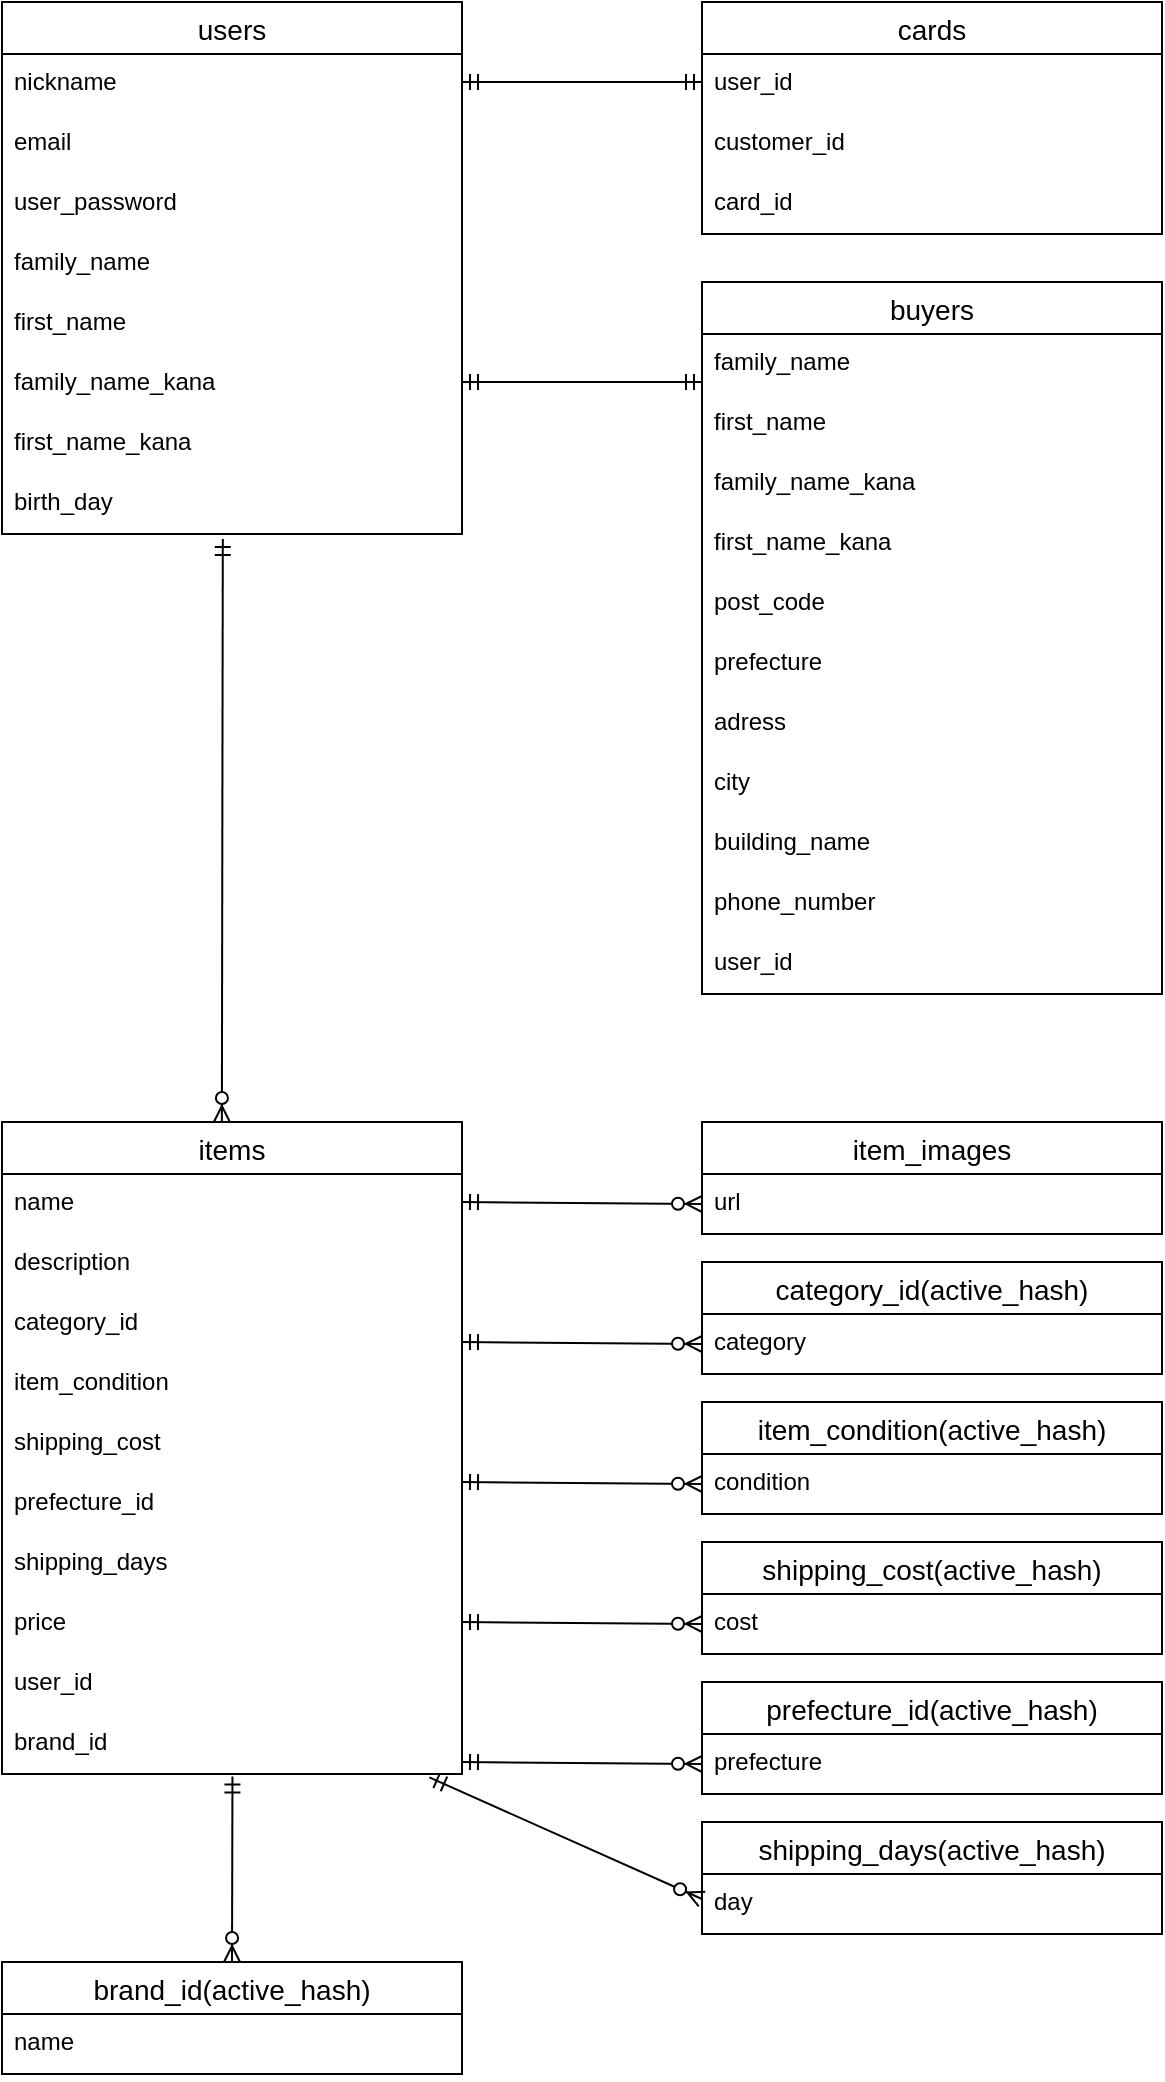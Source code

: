 <mxfile>
    <diagram id="b2SMQS_5gbu7xmif3Qgn" name="ページ1">
        <mxGraphModel dx="2195" dy="1233" grid="1" gridSize="10" guides="1" tooltips="1" connect="1" arrows="1" fold="1" page="1" pageScale="1" pageWidth="827" pageHeight="1169" math="0" shadow="0">
            <root>
                <mxCell id="0"/>
                <mxCell id="1" parent="0"/>
                <mxCell id="seeBD-jilsLh87T198hh-46" value="users" style="swimlane;fontStyle=0;childLayout=stackLayout;horizontal=1;startSize=26;horizontalStack=0;resizeParent=1;resizeParentMax=0;resizeLast=0;collapsible=1;marginBottom=0;align=center;fontSize=14;" parent="1" vertex="1">
                    <mxGeometry x="10" y="80" width="230" height="266" as="geometry"/>
                </mxCell>
                <mxCell id="seeBD-jilsLh87T198hh-47" value="nickname&#10;" style="text;strokeColor=none;fillColor=none;spacingLeft=4;spacingRight=4;overflow=hidden;rotatable=0;points=[[0,0.5],[1,0.5]];portConstraint=eastwest;fontSize=12;" parent="seeBD-jilsLh87T198hh-46" vertex="1">
                    <mxGeometry y="26" width="230" height="30" as="geometry"/>
                </mxCell>
                <mxCell id="seeBD-jilsLh87T198hh-48" value="email" style="text;strokeColor=none;fillColor=none;spacingLeft=4;spacingRight=4;overflow=hidden;rotatable=0;points=[[0,0.5],[1,0.5]];portConstraint=eastwest;fontSize=12;" parent="seeBD-jilsLh87T198hh-46" vertex="1">
                    <mxGeometry y="56" width="230" height="30" as="geometry"/>
                </mxCell>
                <mxCell id="seeBD-jilsLh87T198hh-51" value="user_password" style="text;strokeColor=none;fillColor=none;spacingLeft=4;spacingRight=4;overflow=hidden;rotatable=0;points=[[0,0.5],[1,0.5]];portConstraint=eastwest;fontSize=12;" parent="seeBD-jilsLh87T198hh-46" vertex="1">
                    <mxGeometry y="86" width="230" height="30" as="geometry"/>
                </mxCell>
                <mxCell id="seeBD-jilsLh87T198hh-52" value="family_name" style="text;strokeColor=none;fillColor=none;spacingLeft=4;spacingRight=4;overflow=hidden;rotatable=0;points=[[0,0.5],[1,0.5]];portConstraint=eastwest;fontSize=12;" parent="seeBD-jilsLh87T198hh-46" vertex="1">
                    <mxGeometry y="116" width="230" height="30" as="geometry"/>
                </mxCell>
                <mxCell id="seeBD-jilsLh87T198hh-49" value="first_name" style="text;strokeColor=none;fillColor=none;spacingLeft=4;spacingRight=4;overflow=hidden;rotatable=0;points=[[0,0.5],[1,0.5]];portConstraint=eastwest;fontSize=12;" parent="seeBD-jilsLh87T198hh-46" vertex="1">
                    <mxGeometry y="146" width="230" height="30" as="geometry"/>
                </mxCell>
                <mxCell id="seeBD-jilsLh87T198hh-60" value="family_name_kana" style="text;strokeColor=none;fillColor=none;spacingLeft=4;spacingRight=4;overflow=hidden;rotatable=0;points=[[0,0.5],[1,0.5]];portConstraint=eastwest;fontSize=12;" parent="seeBD-jilsLh87T198hh-46" vertex="1">
                    <mxGeometry y="176" width="230" height="30" as="geometry"/>
                </mxCell>
                <mxCell id="seeBD-jilsLh87T198hh-59" value="first_name_kana" style="text;strokeColor=none;fillColor=none;spacingLeft=4;spacingRight=4;overflow=hidden;rotatable=0;points=[[0,0.5],[1,0.5]];portConstraint=eastwest;fontSize=12;" parent="seeBD-jilsLh87T198hh-46" vertex="1">
                    <mxGeometry y="206" width="230" height="30" as="geometry"/>
                </mxCell>
                <mxCell id="seeBD-jilsLh87T198hh-53" value="birth_day" style="text;strokeColor=none;fillColor=none;spacingLeft=4;spacingRight=4;overflow=hidden;rotatable=0;points=[[0,0.5],[1,0.5]];portConstraint=eastwest;fontSize=12;" parent="seeBD-jilsLh87T198hh-46" vertex="1">
                    <mxGeometry y="236" width="230" height="30" as="geometry"/>
                </mxCell>
                <mxCell id="seeBD-jilsLh87T198hh-61" value="items" style="swimlane;fontStyle=0;childLayout=stackLayout;horizontal=1;startSize=26;horizontalStack=0;resizeParent=1;resizeParentMax=0;resizeLast=0;collapsible=1;marginBottom=0;align=center;fontSize=14;" parent="1" vertex="1">
                    <mxGeometry x="10" y="640" width="230" height="326" as="geometry"/>
                </mxCell>
                <mxCell id="seeBD-jilsLh87T198hh-62" value="name" style="text;strokeColor=none;fillColor=none;spacingLeft=4;spacingRight=4;overflow=hidden;rotatable=0;points=[[0,0.5],[1,0.5]];portConstraint=eastwest;fontSize=12;" parent="seeBD-jilsLh87T198hh-61" vertex="1">
                    <mxGeometry y="26" width="230" height="30" as="geometry"/>
                </mxCell>
                <mxCell id="seeBD-jilsLh87T198hh-63" value="description" style="text;strokeColor=none;fillColor=none;spacingLeft=4;spacingRight=4;overflow=hidden;rotatable=0;points=[[0,0.5],[1,0.5]];portConstraint=eastwest;fontSize=12;" parent="seeBD-jilsLh87T198hh-61" vertex="1">
                    <mxGeometry y="56" width="230" height="30" as="geometry"/>
                </mxCell>
                <mxCell id="seeBD-jilsLh87T198hh-64" value="category_id" style="text;strokeColor=none;fillColor=none;spacingLeft=4;spacingRight=4;overflow=hidden;rotatable=0;points=[[0,0.5],[1,0.5]];portConstraint=eastwest;fontSize=12;" parent="seeBD-jilsLh87T198hh-61" vertex="1">
                    <mxGeometry y="86" width="230" height="30" as="geometry"/>
                </mxCell>
                <mxCell id="seeBD-jilsLh87T198hh-65" value="item_condition" style="text;strokeColor=none;fillColor=none;spacingLeft=4;spacingRight=4;overflow=hidden;rotatable=0;points=[[0,0.5],[1,0.5]];portConstraint=eastwest;fontSize=12;" parent="seeBD-jilsLh87T198hh-61" vertex="1">
                    <mxGeometry y="116" width="230" height="30" as="geometry"/>
                </mxCell>
                <mxCell id="seeBD-jilsLh87T198hh-66" value="shipping_cost" style="text;strokeColor=none;fillColor=none;spacingLeft=4;spacingRight=4;overflow=hidden;rotatable=0;points=[[0,0.5],[1,0.5]];portConstraint=eastwest;fontSize=12;" parent="seeBD-jilsLh87T198hh-61" vertex="1">
                    <mxGeometry y="146" width="230" height="30" as="geometry"/>
                </mxCell>
                <mxCell id="seeBD-jilsLh87T198hh-67" value="prefecture_id" style="text;strokeColor=none;fillColor=none;spacingLeft=4;spacingRight=4;overflow=hidden;rotatable=0;points=[[0,0.5],[1,0.5]];portConstraint=eastwest;fontSize=12;" parent="seeBD-jilsLh87T198hh-61" vertex="1">
                    <mxGeometry y="176" width="230" height="30" as="geometry"/>
                </mxCell>
                <mxCell id="seeBD-jilsLh87T198hh-68" value="shipping_days" style="text;strokeColor=none;fillColor=none;spacingLeft=4;spacingRight=4;overflow=hidden;rotatable=0;points=[[0,0.5],[1,0.5]];portConstraint=eastwest;fontSize=12;" parent="seeBD-jilsLh87T198hh-61" vertex="1">
                    <mxGeometry y="206" width="230" height="30" as="geometry"/>
                </mxCell>
                <mxCell id="seeBD-jilsLh87T198hh-69" value="price" style="text;strokeColor=none;fillColor=none;spacingLeft=4;spacingRight=4;overflow=hidden;rotatable=0;points=[[0,0.5],[1,0.5]];portConstraint=eastwest;fontSize=12;" parent="seeBD-jilsLh87T198hh-61" vertex="1">
                    <mxGeometry y="236" width="230" height="30" as="geometry"/>
                </mxCell>
                <mxCell id="2" value="user_id" style="text;strokeColor=none;fillColor=none;spacingLeft=4;spacingRight=4;overflow=hidden;rotatable=0;points=[[0,0.5],[1,0.5]];portConstraint=eastwest;fontSize=12;" vertex="1" parent="seeBD-jilsLh87T198hh-61">
                    <mxGeometry y="266" width="230" height="30" as="geometry"/>
                </mxCell>
                <mxCell id="3" value="brand_id" style="text;strokeColor=none;fillColor=none;spacingLeft=4;spacingRight=4;overflow=hidden;rotatable=0;points=[[0,0.5],[1,0.5]];portConstraint=eastwest;fontSize=12;" vertex="1" parent="seeBD-jilsLh87T198hh-61">
                    <mxGeometry y="296" width="230" height="30" as="geometry"/>
                </mxCell>
                <mxCell id="seeBD-jilsLh87T198hh-70" value="brand_id(active_hash)" style="swimlane;fontStyle=0;childLayout=stackLayout;horizontal=1;startSize=26;horizontalStack=0;resizeParent=1;resizeParentMax=0;resizeLast=0;collapsible=1;marginBottom=0;align=center;fontSize=14;" parent="1" vertex="1">
                    <mxGeometry x="10" y="1060" width="230" height="56" as="geometry"/>
                </mxCell>
                <mxCell id="seeBD-jilsLh87T198hh-71" value="name" style="text;strokeColor=none;fillColor=none;spacingLeft=4;spacingRight=4;overflow=hidden;rotatable=0;points=[[0,0.5],[1,0.5]];portConstraint=eastwest;fontSize=12;" parent="seeBD-jilsLh87T198hh-70" vertex="1">
                    <mxGeometry y="26" width="230" height="30" as="geometry"/>
                </mxCell>
                <mxCell id="seeBD-jilsLh87T198hh-74" value="buyers" style="swimlane;fontStyle=0;childLayout=stackLayout;horizontal=1;startSize=26;horizontalStack=0;resizeParent=1;resizeParentMax=0;resizeLast=0;collapsible=1;marginBottom=0;align=center;fontSize=14;" parent="1" vertex="1">
                    <mxGeometry x="360" y="220" width="230" height="356" as="geometry"/>
                </mxCell>
                <mxCell id="seeBD-jilsLh87T198hh-78" value="family_name" style="text;strokeColor=none;fillColor=none;spacingLeft=4;spacingRight=4;overflow=hidden;rotatable=0;points=[[0,0.5],[1,0.5]];portConstraint=eastwest;fontSize=12;" parent="seeBD-jilsLh87T198hh-74" vertex="1">
                    <mxGeometry y="26" width="230" height="30" as="geometry"/>
                </mxCell>
                <mxCell id="seeBD-jilsLh87T198hh-79" value="first_name" style="text;strokeColor=none;fillColor=none;spacingLeft=4;spacingRight=4;overflow=hidden;rotatable=0;points=[[0,0.5],[1,0.5]];portConstraint=eastwest;fontSize=12;" parent="seeBD-jilsLh87T198hh-74" vertex="1">
                    <mxGeometry y="56" width="230" height="30" as="geometry"/>
                </mxCell>
                <mxCell id="seeBD-jilsLh87T198hh-80" value="family_name_kana" style="text;strokeColor=none;fillColor=none;spacingLeft=4;spacingRight=4;overflow=hidden;rotatable=0;points=[[0,0.5],[1,0.5]];portConstraint=eastwest;fontSize=12;" parent="seeBD-jilsLh87T198hh-74" vertex="1">
                    <mxGeometry y="86" width="230" height="30" as="geometry"/>
                </mxCell>
                <mxCell id="seeBD-jilsLh87T198hh-81" value="first_name_kana" style="text;strokeColor=none;fillColor=none;spacingLeft=4;spacingRight=4;overflow=hidden;rotatable=0;points=[[0,0.5],[1,0.5]];portConstraint=eastwest;fontSize=12;" parent="seeBD-jilsLh87T198hh-74" vertex="1">
                    <mxGeometry y="116" width="230" height="30" as="geometry"/>
                </mxCell>
                <mxCell id="seeBD-jilsLh87T198hh-82" value="post_code" style="text;strokeColor=none;fillColor=none;spacingLeft=4;spacingRight=4;overflow=hidden;rotatable=0;points=[[0,0.5],[1,0.5]];portConstraint=eastwest;fontSize=12;" parent="seeBD-jilsLh87T198hh-74" vertex="1">
                    <mxGeometry y="146" width="230" height="30" as="geometry"/>
                </mxCell>
                <mxCell id="seeBD-jilsLh87T198hh-75" value="prefecture" style="text;strokeColor=none;fillColor=none;spacingLeft=4;spacingRight=4;overflow=hidden;rotatable=0;points=[[0,0.5],[1,0.5]];portConstraint=eastwest;fontSize=12;" parent="seeBD-jilsLh87T198hh-74" vertex="1">
                    <mxGeometry y="176" width="230" height="30" as="geometry"/>
                </mxCell>
                <mxCell id="seeBD-jilsLh87T198hh-76" value="adress" style="text;strokeColor=none;fillColor=none;spacingLeft=4;spacingRight=4;overflow=hidden;rotatable=0;points=[[0,0.5],[1,0.5]];portConstraint=eastwest;fontSize=12;" parent="seeBD-jilsLh87T198hh-74" vertex="1">
                    <mxGeometry y="206" width="230" height="30" as="geometry"/>
                </mxCell>
                <mxCell id="seeBD-jilsLh87T198hh-77" value="city" style="text;strokeColor=none;fillColor=none;spacingLeft=4;spacingRight=4;overflow=hidden;rotatable=0;points=[[0,0.5],[1,0.5]];portConstraint=eastwest;fontSize=12;" parent="seeBD-jilsLh87T198hh-74" vertex="1">
                    <mxGeometry y="236" width="230" height="30" as="geometry"/>
                </mxCell>
                <mxCell id="seeBD-jilsLh87T198hh-100" value="building_name" style="text;strokeColor=none;fillColor=none;spacingLeft=4;spacingRight=4;overflow=hidden;rotatable=0;points=[[0,0.5],[1,0.5]];portConstraint=eastwest;fontSize=12;" parent="seeBD-jilsLh87T198hh-74" vertex="1">
                    <mxGeometry y="266" width="230" height="30" as="geometry"/>
                </mxCell>
                <mxCell id="seeBD-jilsLh87T198hh-99" value="phone_number" style="text;strokeColor=none;fillColor=none;spacingLeft=4;spacingRight=4;overflow=hidden;rotatable=0;points=[[0,0.5],[1,0.5]];portConstraint=eastwest;fontSize=12;" parent="seeBD-jilsLh87T198hh-74" vertex="1">
                    <mxGeometry y="296" width="230" height="30" as="geometry"/>
                </mxCell>
                <mxCell id="seeBD-jilsLh87T198hh-101" value="user_id" style="text;strokeColor=none;fillColor=none;spacingLeft=4;spacingRight=4;overflow=hidden;rotatable=0;points=[[0,0.5],[1,0.5]];portConstraint=eastwest;fontSize=12;" parent="seeBD-jilsLh87T198hh-74" vertex="1">
                    <mxGeometry y="326" width="230" height="30" as="geometry"/>
                </mxCell>
                <mxCell id="seeBD-jilsLh87T198hh-83" value="item_condition(active_hash)" style="swimlane;fontStyle=0;childLayout=stackLayout;horizontal=1;startSize=26;horizontalStack=0;resizeParent=1;resizeParentMax=0;resizeLast=0;collapsible=1;marginBottom=0;align=center;fontSize=14;" parent="1" vertex="1">
                    <mxGeometry x="360" y="780" width="230" height="56" as="geometry"/>
                </mxCell>
                <mxCell id="seeBD-jilsLh87T198hh-84" value="condition" style="text;strokeColor=none;fillColor=none;spacingLeft=4;spacingRight=4;overflow=hidden;rotatable=0;points=[[0,0.5],[1,0.5]];portConstraint=eastwest;fontSize=12;" parent="seeBD-jilsLh87T198hh-83" vertex="1">
                    <mxGeometry y="26" width="230" height="30" as="geometry"/>
                </mxCell>
                <mxCell id="seeBD-jilsLh87T198hh-85" value="item_images" style="swimlane;fontStyle=0;childLayout=stackLayout;horizontal=1;startSize=26;horizontalStack=0;resizeParent=1;resizeParentMax=0;resizeLast=0;collapsible=1;marginBottom=0;align=center;fontSize=14;" parent="1" vertex="1">
                    <mxGeometry x="360" y="640" width="230" height="56" as="geometry"/>
                </mxCell>
                <mxCell id="seeBD-jilsLh87T198hh-86" value="url" style="text;strokeColor=none;fillColor=none;spacingLeft=4;spacingRight=4;overflow=hidden;rotatable=0;points=[[0,0.5],[1,0.5]];portConstraint=eastwest;fontSize=12;" parent="seeBD-jilsLh87T198hh-85" vertex="1">
                    <mxGeometry y="26" width="230" height="30" as="geometry"/>
                </mxCell>
                <mxCell id="seeBD-jilsLh87T198hh-87" value="prefecture_id(active_hash)" style="swimlane;fontStyle=0;childLayout=stackLayout;horizontal=1;startSize=26;horizontalStack=0;resizeParent=1;resizeParentMax=0;resizeLast=0;collapsible=1;marginBottom=0;align=center;fontSize=14;" parent="1" vertex="1">
                    <mxGeometry x="360" y="920" width="230" height="56" as="geometry"/>
                </mxCell>
                <mxCell id="seeBD-jilsLh87T198hh-88" value="prefecture" style="text;strokeColor=none;fillColor=none;spacingLeft=4;spacingRight=4;overflow=hidden;rotatable=0;points=[[0,0.5],[1,0.5]];portConstraint=eastwest;fontSize=12;" parent="seeBD-jilsLh87T198hh-87" vertex="1">
                    <mxGeometry y="26" width="230" height="30" as="geometry"/>
                </mxCell>
                <mxCell id="seeBD-jilsLh87T198hh-89" value="shipping_days(active_hash)" style="swimlane;fontStyle=0;childLayout=stackLayout;horizontal=1;startSize=26;horizontalStack=0;resizeParent=1;resizeParentMax=0;resizeLast=0;collapsible=1;marginBottom=0;align=center;fontSize=14;" parent="1" vertex="1">
                    <mxGeometry x="360" y="990" width="230" height="56" as="geometry"/>
                </mxCell>
                <mxCell id="seeBD-jilsLh87T198hh-90" value="day" style="text;strokeColor=none;fillColor=none;spacingLeft=4;spacingRight=4;overflow=hidden;rotatable=0;points=[[0,0.5],[1,0.5]];portConstraint=eastwest;fontSize=12;" parent="seeBD-jilsLh87T198hh-89" vertex="1">
                    <mxGeometry y="26" width="230" height="30" as="geometry"/>
                </mxCell>
                <mxCell id="seeBD-jilsLh87T198hh-91" value="shipping_cost(active_hash)" style="swimlane;fontStyle=0;childLayout=stackLayout;horizontal=1;startSize=26;horizontalStack=0;resizeParent=1;resizeParentMax=0;resizeLast=0;collapsible=1;marginBottom=0;align=center;fontSize=14;" parent="1" vertex="1">
                    <mxGeometry x="360" y="850" width="230" height="56" as="geometry"/>
                </mxCell>
                <mxCell id="seeBD-jilsLh87T198hh-92" value="cost" style="text;strokeColor=none;fillColor=none;spacingLeft=4;spacingRight=4;overflow=hidden;rotatable=0;points=[[0,0.5],[1,0.5]];portConstraint=eastwest;fontSize=12;" parent="seeBD-jilsLh87T198hh-91" vertex="1">
                    <mxGeometry y="26" width="230" height="30" as="geometry"/>
                </mxCell>
                <mxCell id="seeBD-jilsLh87T198hh-93" value="category_id(active_hash)" style="swimlane;fontStyle=0;childLayout=stackLayout;horizontal=1;startSize=26;horizontalStack=0;resizeParent=1;resizeParentMax=0;resizeLast=0;collapsible=1;marginBottom=0;align=center;fontSize=14;" parent="1" vertex="1">
                    <mxGeometry x="360" y="710" width="230" height="56" as="geometry"/>
                </mxCell>
                <mxCell id="seeBD-jilsLh87T198hh-94" value="category" style="text;strokeColor=none;fillColor=none;spacingLeft=4;spacingRight=4;overflow=hidden;rotatable=0;points=[[0,0.5],[1,0.5]];portConstraint=eastwest;fontSize=12;" parent="seeBD-jilsLh87T198hh-93" vertex="1">
                    <mxGeometry y="26" width="230" height="30" as="geometry"/>
                </mxCell>
                <mxCell id="seeBD-jilsLh87T198hh-95" value="cards" style="swimlane;fontStyle=0;childLayout=stackLayout;horizontal=1;startSize=26;horizontalStack=0;resizeParent=1;resizeParentMax=0;resizeLast=0;collapsible=1;marginBottom=0;align=center;fontSize=14;" parent="1" vertex="1">
                    <mxGeometry x="360" y="80" width="230" height="116" as="geometry"/>
                </mxCell>
                <mxCell id="seeBD-jilsLh87T198hh-96" value="user_id" style="text;strokeColor=none;fillColor=none;spacingLeft=4;spacingRight=4;overflow=hidden;rotatable=0;points=[[0,0.5],[1,0.5]];portConstraint=eastwest;fontSize=12;" parent="seeBD-jilsLh87T198hh-95" vertex="1">
                    <mxGeometry y="26" width="230" height="30" as="geometry"/>
                </mxCell>
                <mxCell id="seeBD-jilsLh87T198hh-97" value="customer_id" style="text;strokeColor=none;fillColor=none;spacingLeft=4;spacingRight=4;overflow=hidden;rotatable=0;points=[[0,0.5],[1,0.5]];portConstraint=eastwest;fontSize=12;" parent="seeBD-jilsLh87T198hh-95" vertex="1">
                    <mxGeometry y="56" width="230" height="30" as="geometry"/>
                </mxCell>
                <mxCell id="seeBD-jilsLh87T198hh-98" value="card_id" style="text;strokeColor=none;fillColor=none;spacingLeft=4;spacingRight=4;overflow=hidden;rotatable=0;points=[[0,0.5],[1,0.5]];portConstraint=eastwest;fontSize=12;" parent="seeBD-jilsLh87T198hh-95" vertex="1">
                    <mxGeometry y="86" width="230" height="30" as="geometry"/>
                </mxCell>
                <mxCell id="seeBD-jilsLh87T198hh-104" value="" style="edgeStyle=entityRelationEdgeStyle;fontSize=12;html=1;endArrow=ERmandOne;startArrow=ERmandOne;entryX=0;entryY=0.8;entryDx=0;entryDy=0;entryPerimeter=0;" parent="1" target="seeBD-jilsLh87T198hh-78" edge="1">
                    <mxGeometry width="100" height="100" relative="1" as="geometry">
                        <mxPoint x="240" y="270" as="sourcePoint"/>
                        <mxPoint x="300" y="270" as="targetPoint"/>
                    </mxGeometry>
                </mxCell>
                <mxCell id="seeBD-jilsLh87T198hh-105" value="" style="edgeStyle=entityRelationEdgeStyle;fontSize=12;html=1;endArrow=ERmandOne;startArrow=ERmandOne;entryX=0;entryY=0.8;entryDx=0;entryDy=0;entryPerimeter=0;" parent="1" edge="1">
                    <mxGeometry width="100" height="100" relative="1" as="geometry">
                        <mxPoint x="240" y="120" as="sourcePoint"/>
                        <mxPoint x="360" y="120" as="targetPoint"/>
                    </mxGeometry>
                </mxCell>
                <mxCell id="seeBD-jilsLh87T198hh-108" value="" style="fontSize=12;html=1;endArrow=ERzeroToMany;startArrow=ERmandOne;exitX=0.48;exitY=1.084;exitDx=0;exitDy=0;exitPerimeter=0;entryX=0.478;entryY=0;entryDx=0;entryDy=0;entryPerimeter=0;" parent="1" source="seeBD-jilsLh87T198hh-53" target="seeBD-jilsLh87T198hh-61" edge="1">
                    <mxGeometry width="100" height="100" relative="1" as="geometry">
                        <mxPoint x="40" y="420" as="sourcePoint"/>
                        <mxPoint x="120" y="560" as="targetPoint"/>
                    </mxGeometry>
                </mxCell>
                <mxCell id="seeBD-jilsLh87T198hh-111" value="" style="fontSize=12;html=1;endArrow=ERzeroToMany;startArrow=ERmandOne;entryX=0;entryY=0.5;entryDx=0;entryDy=0;" parent="1" target="seeBD-jilsLh87T198hh-86" edge="1">
                    <mxGeometry width="100" height="100" relative="1" as="geometry">
                        <mxPoint x="240" y="680.0" as="sourcePoint"/>
                        <mxPoint x="300" y="680" as="targetPoint"/>
                    </mxGeometry>
                </mxCell>
                <mxCell id="seeBD-jilsLh87T198hh-112" value="" style="fontSize=12;html=1;endArrow=ERzeroToMany;startArrow=ERmandOne;entryX=0;entryY=0.5;entryDx=0;entryDy=0;" parent="1" edge="1">
                    <mxGeometry width="100" height="100" relative="1" as="geometry">
                        <mxPoint x="240" y="750.0" as="sourcePoint"/>
                        <mxPoint x="360" y="751" as="targetPoint"/>
                    </mxGeometry>
                </mxCell>
                <mxCell id="seeBD-jilsLh87T198hh-113" value="" style="fontSize=12;html=1;endArrow=ERzeroToMany;startArrow=ERmandOne;entryX=0;entryY=0.5;entryDx=0;entryDy=0;" parent="1" edge="1">
                    <mxGeometry width="100" height="100" relative="1" as="geometry">
                        <mxPoint x="240" y="820.0" as="sourcePoint"/>
                        <mxPoint x="360" y="821" as="targetPoint"/>
                    </mxGeometry>
                </mxCell>
                <mxCell id="seeBD-jilsLh87T198hh-114" value="" style="fontSize=12;html=1;endArrow=ERzeroToMany;startArrow=ERmandOne;entryX=0;entryY=0.5;entryDx=0;entryDy=0;" parent="1" edge="1">
                    <mxGeometry width="100" height="100" relative="1" as="geometry">
                        <mxPoint x="240" y="890.0" as="sourcePoint"/>
                        <mxPoint x="360" y="891" as="targetPoint"/>
                    </mxGeometry>
                </mxCell>
                <mxCell id="seeBD-jilsLh87T198hh-116" value="" style="fontSize=12;html=1;endArrow=ERzeroToMany;startArrow=ERmandOne;entryX=0;entryY=0.5;entryDx=0;entryDy=0;exitX=0.929;exitY=1.057;exitDx=0;exitDy=0;exitPerimeter=0;" parent="1" source="3" edge="1">
                    <mxGeometry width="100" height="100" relative="1" as="geometry">
                        <mxPoint x="220" y="990" as="sourcePoint"/>
                        <mxPoint x="360" y="1028.5" as="targetPoint"/>
                    </mxGeometry>
                </mxCell>
                <mxCell id="4" value="" style="fontSize=12;html=1;endArrow=ERzeroToMany;startArrow=ERmandOne;entryX=0;entryY=0.5;entryDx=0;entryDy=0;" edge="1" parent="1">
                    <mxGeometry width="100" height="100" relative="1" as="geometry">
                        <mxPoint x="240" y="960.0" as="sourcePoint"/>
                        <mxPoint x="360" y="961" as="targetPoint"/>
                    </mxGeometry>
                </mxCell>
                <mxCell id="seeBD-jilsLh87T198hh-110" value="" style="fontSize=12;html=1;endArrow=ERzeroToMany;startArrow=ERmandOne;entryX=0.5;entryY=0;entryDx=0;entryDy=0;exitX=0.501;exitY=1.04;exitDx=0;exitDy=0;exitPerimeter=0;" parent="1" edge="1" target="seeBD-jilsLh87T198hh-70" source="3">
                    <mxGeometry width="100" height="100" relative="1" as="geometry">
                        <mxPoint x="124" y="966" as="sourcePoint"/>
                        <mxPoint x="124" y="1046" as="targetPoint"/>
                    </mxGeometry>
                </mxCell>
            </root>
        </mxGraphModel>
    </diagram>
</mxfile>